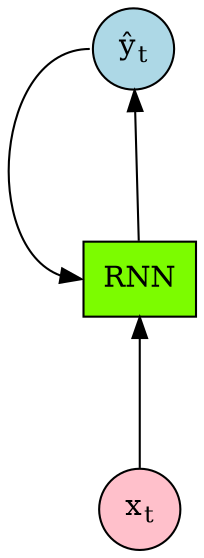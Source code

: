 digraph recurrent {
    graph [dpi=300]
    rankdir="BT"
    input [label=<x<sub>t</sub>>, shape="circle", style="filled", fillcolor="pink"]
    output [label=<ŷ<sub>t</sub>>, shape="circle", style="filled", fillcolor="lightblue"]
    rnn [label="RNN", shape="rectangle", style="filled", fillcolor="lawngreen"]

    input -> rnn [minlen=2]
    rnn -> output
    output:w -> rnn:w [minlen=2]

    {rank=same; input}
    {rank=same; rnn}
    {rank=same; output}
}
